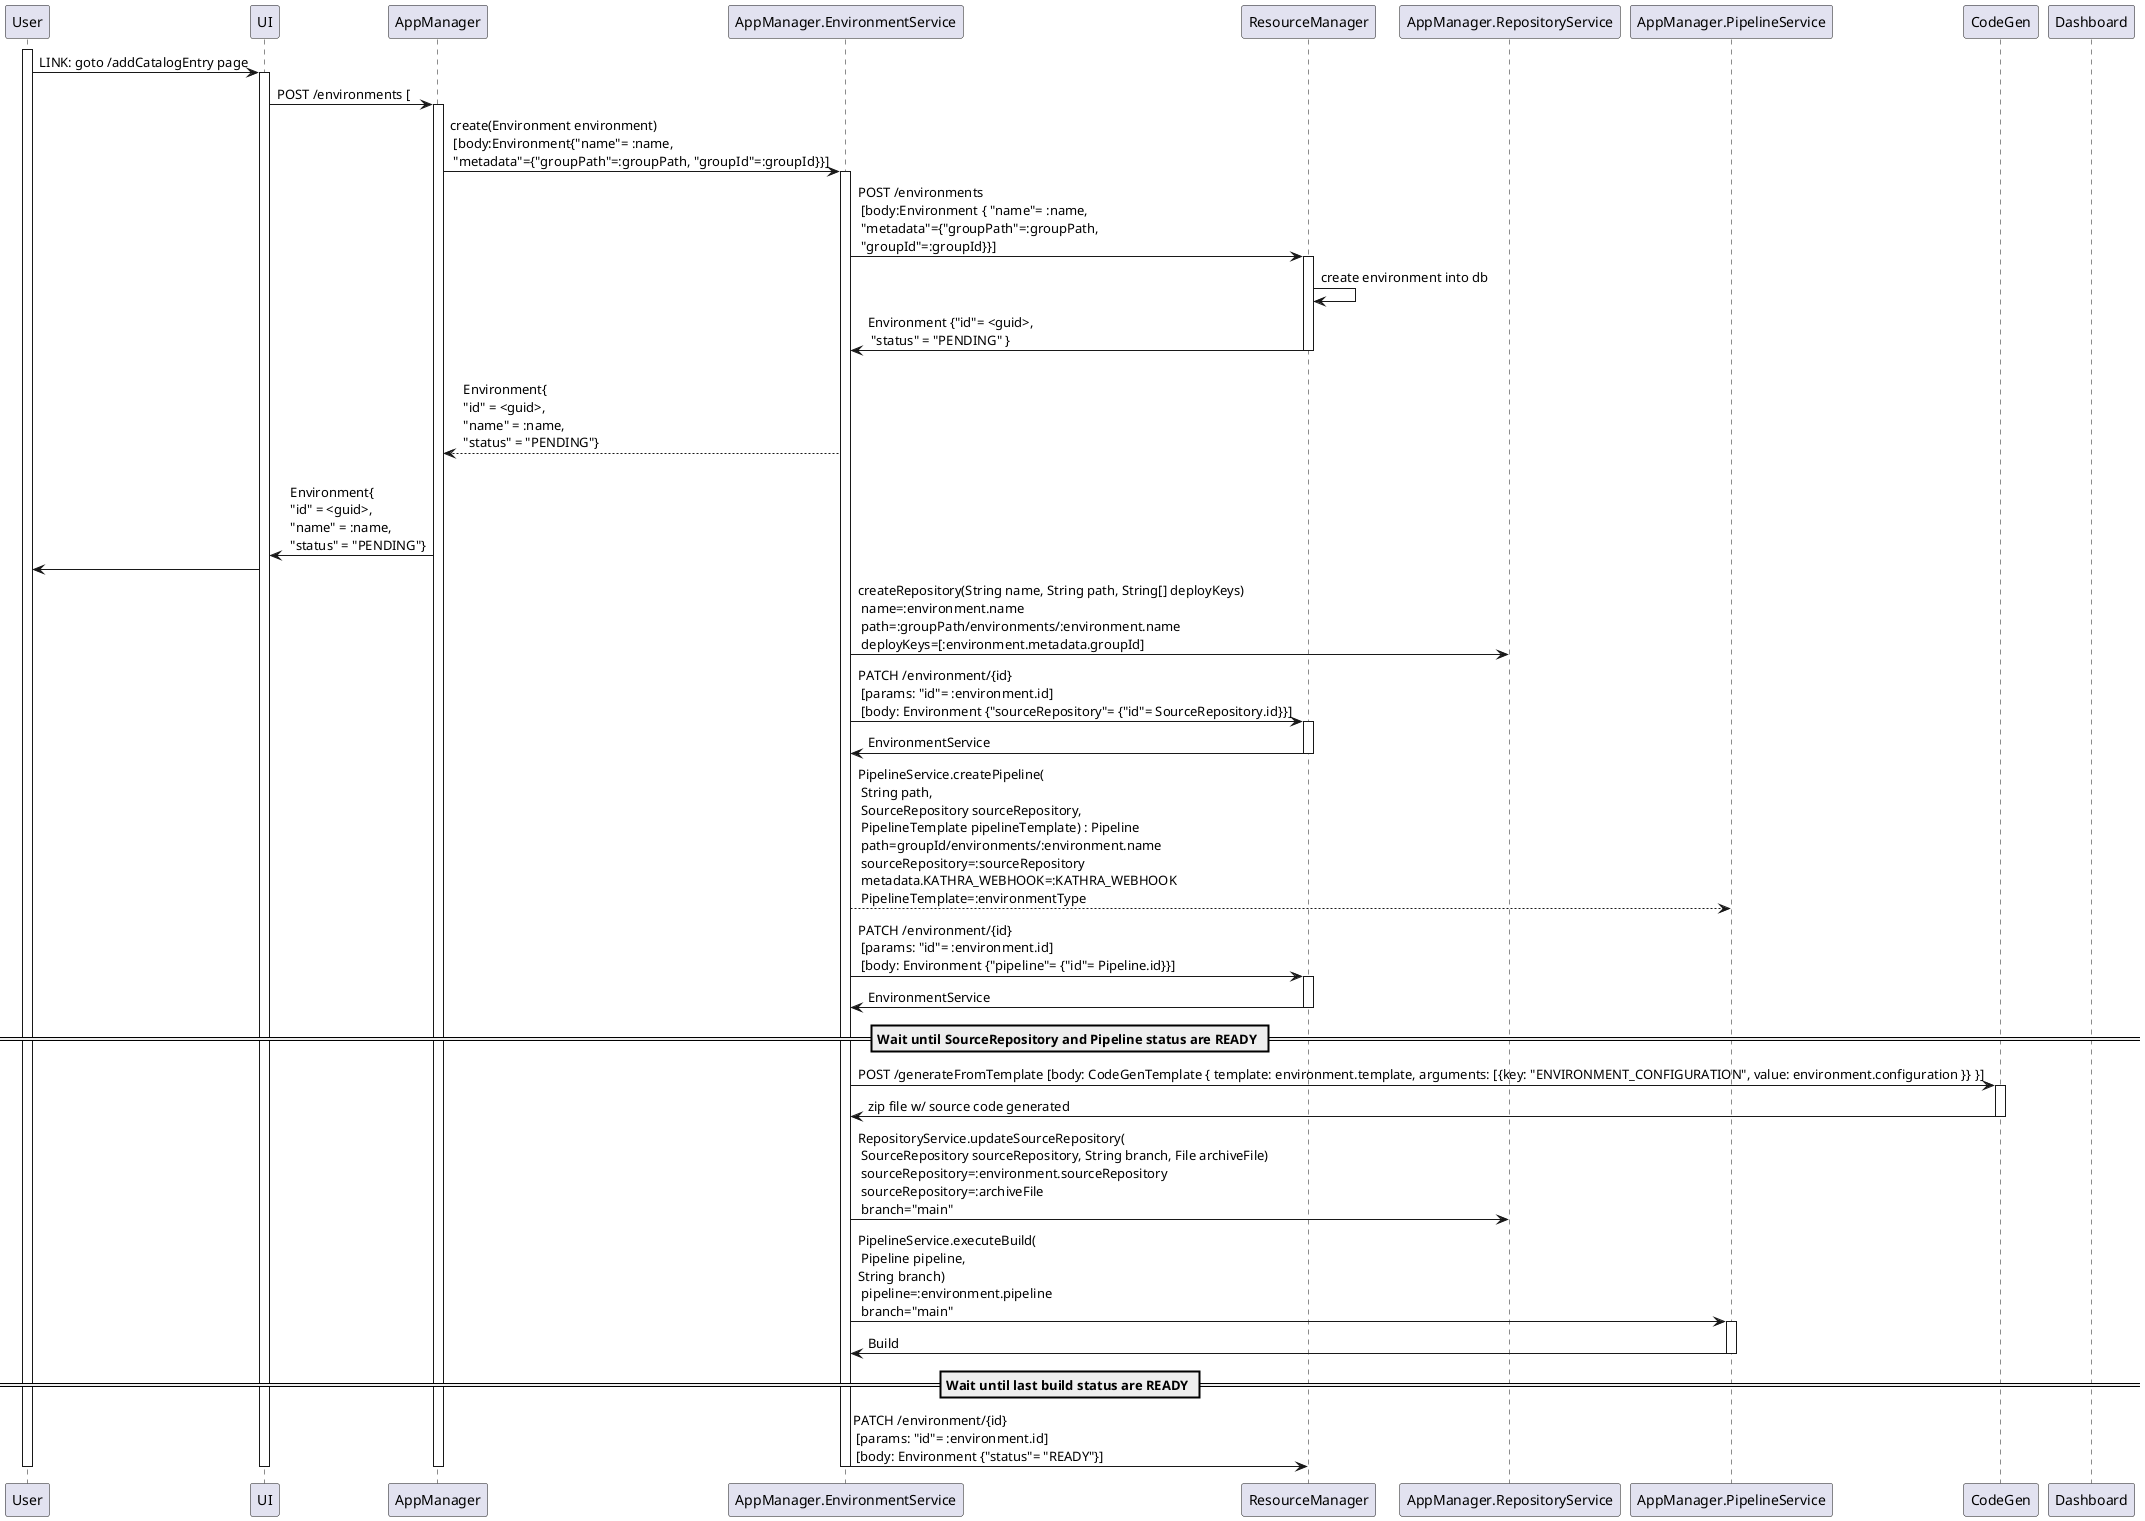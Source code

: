 @startuml

activate User
User -> UI: LINK: goto /addCatalogEntry page
activate UI
    UI -> AppManager : POST /environments [
        activate AppManager
        AppManager -> AppManager.EnvironmentService : create(Environment environment) \n [body:Environment{"name"= :name, \n "metadata"={"groupPath"=:groupPath, "groupId"=:groupId}}]
            activate AppManager.EnvironmentService
            AppManager.EnvironmentService -> ResourceManager: POST /environments \n [body:Environment { "name"= :name, \n "metadata"={"groupPath"=:groupPath, \n "groupId"=:groupId}}]
               activate ResourceManager
               ResourceManager -> ResourceManager: create environment into db
               ResourceManager -> AppManager.EnvironmentService: Environment {"id"= <guid>, \n "status" = "PENDING" }
               deactivate ResourceManager
        AppManager <-- AppManager.EnvironmentService: \n Environment{ \n "id" = <guid>, \n "name" = :name, \n "status" = "PENDING"}
    UI <- AppManager: \n Environment{ \n "id" = <guid>, \n "name" = :name, \n "status" = "PENDING"}
User <- UI:


            AppManager.EnvironmentService -> AppManager.RepositoryService:createRepository(String name, String path, String[] deployKeys) \n name=:environment.name \n path=:groupPath/environments/:environment.name \n deployKeys=[:environment.metadata.groupId]

            AppManager.EnvironmentService -> ResourceManager: PATCH /environment/{id} \n [params: "id"= :environment.id] \n [body: Environment {"sourceRepository"= {"id"= SourceRepository.id}}]
            activate ResourceManager
            AppManager.EnvironmentService <- ResourceManager : EnvironmentService
            deactivate ResourceManager


            AppManager.EnvironmentService --> AppManager.PipelineService: PipelineService.createPipeline(\n String path, \n SourceRepository sourceRepository, \n PipelineTemplate pipelineTemplate) : Pipeline  \n path=groupId/environments/:environment.name \n sourceRepository=:sourceRepository \n metadata.KATHRA_WEBHOOK=:KATHRA_WEBHOOK \n PipelineTemplate=:environmentType

            AppManager.EnvironmentService -> ResourceManager: PATCH /environment/{id} \n [params: "id"= :environment.id] \n [body: Environment {"pipeline"= {"id"= Pipeline.id}}]
            activate ResourceManager
            ResourceManager -> AppManager.EnvironmentService: EnvironmentService
            deactivate ResourceManager

== Wait until SourceRepository and Pipeline status are READY ==


            AppManager.EnvironmentService -> CodeGen: POST /generateFromTemplate [body: CodeGenTemplate { template: environment.template, arguments: [{key: "ENVIRONMENT_CONFIGURATION", value: environment.configuration }} }]
            activate CodeGen
            AppManager.EnvironmentService <- CodeGen: zip file w/ source code generated
            deactivate CodeGen


            AppManager.EnvironmentService -> AppManager.RepositoryService : RepositoryService.updateSourceRepository( \n SourceRepository sourceRepository, String branch, File archiveFile) \n sourceRepository=:environment.sourceRepository \n sourceRepository=:archiveFile \n branch="main"

            AppManager.EnvironmentService -> AppManager.PipelineService: PipelineService.executeBuild(\n Pipeline pipeline,\nString branch) \n pipeline=:environment.pipeline \n branch="main"
            activate AppManager.PipelineService
            AppManager.EnvironmentService <- AppManager.PipelineService : Build
            deactivate AppManager.PipelineService

== Wait until last build status are READY ==

            AppManager.EnvironmentService -> ResourceManager: PATCH /environment/{id} \n [params: "id"= :environment.id] \n [body: Environment {"status"= "READY"}]
            deactivate AppManager.EnvironmentService

        deactivate AppManager


deactivate Dashboard
deactivate UI
deactivate User


@enduml